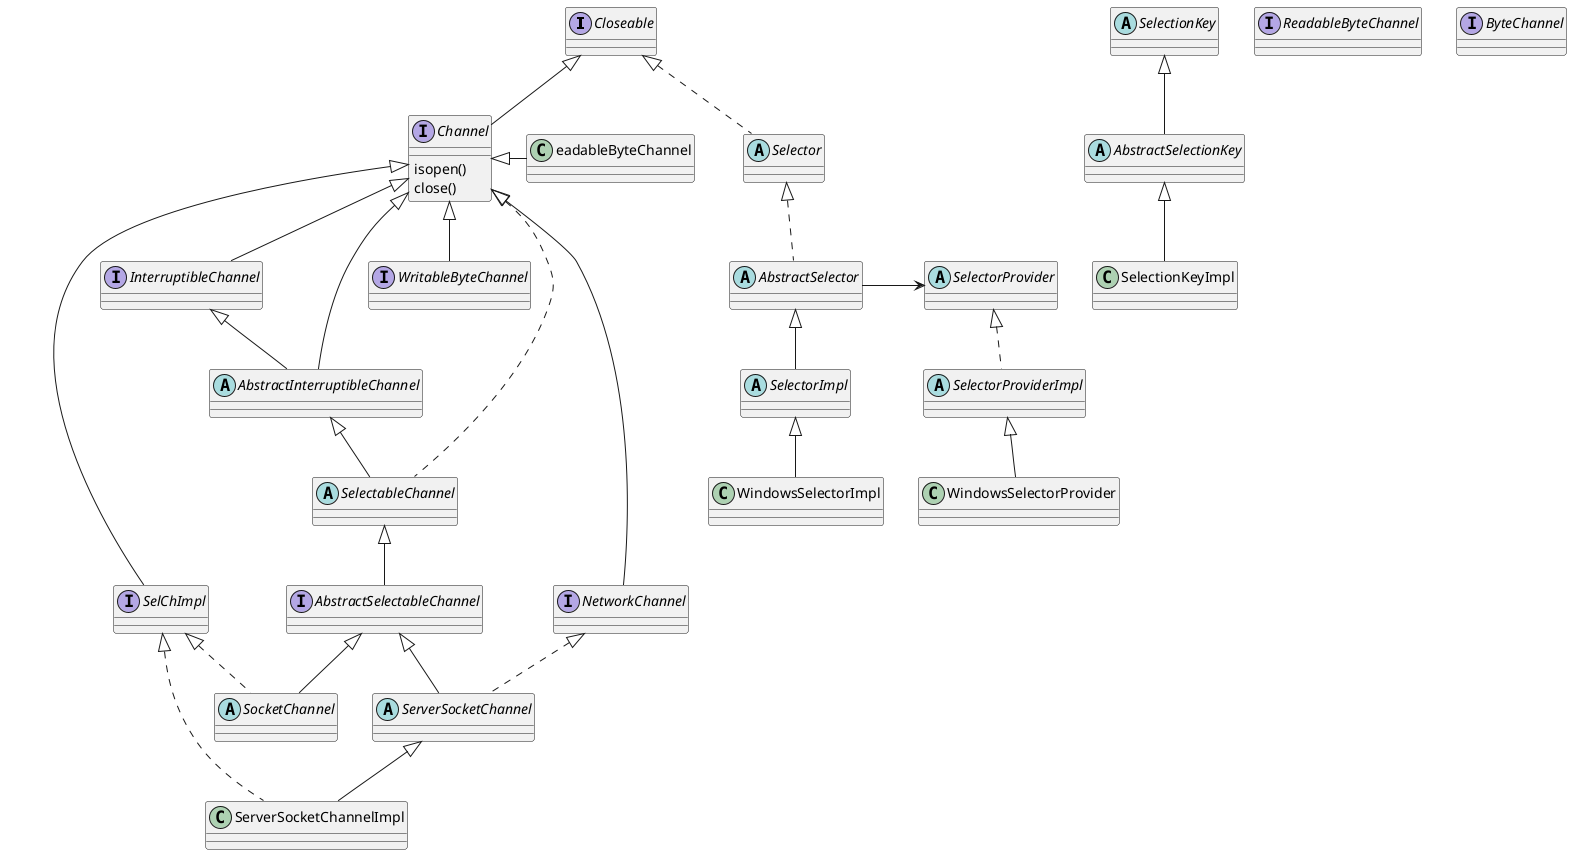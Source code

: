 @startuml

interface Closeable{

}

abstract Selector{
}

abstract AbstractSelector{
}

abstract class SelectorImpl{
}

class WindowsSelectorImpl{
}

Abstract SelectorProvider{
}

abstract class SelectorProviderImpl{
}

class WindowsSelectorProvider{
}


'selectKey定义

abstract SelectionKey{
}

abstract AbstractSelectionKey{
}

class SelectionKeyImpl{
}


'channel定义
interface Channel{
isopen()
close()
}

interface InterruptibleChannel{

}

abstract AbstractInterruptibleChannel {
}

abstract SelectableChannel {
}


interface NetworkChannel{
}

interface AbstractSelectableChannel{
}

interface SelChImpl{
}
interface ReadableByteChannel{
}

interface WritableByteChannel{
}
interface ByteChannel{
}



abstract ServerSocketChannel {
}

class ServerSocketChannelImpl{
}

abstract SocketChannel {
}

Closeable<|.. Selector
Selector<|..AbstractSelector
AbstractSelector<|--SelectorImpl
SelectorImpl<|--WindowsSelectorImpl

SelectorProvider<|..SelectorProviderImpl

SelectorProviderImpl<|--WindowsSelectorProvider

AbstractSelector-right->SelectorProvider

SelectionKey<|--AbstractSelectionKey
AbstractSelectionKey<|--SelectionKeyImpl

Closeable<|--Channel
Channel<|--NetworkChannel
Channel<|--InterruptibleChannel
Channel<|--AbstractInterruptibleChannel


InterruptibleChannel<|--AbstractInterruptibleChannel
Channel<|..SelectableChannel
Channel<|--SelChImpl
Channel<|--ReadableByteChannel
Channel<|--WritableByteChannel
AbstractInterruptibleChannel<|--SelectableChannel
SelectableChannel<|--AbstractSelectableChannel

NetworkChannel<|..ServerSocketChannel
AbstractSelectableChannel<|--ServerSocketChannel

ServerSocketChannel<|--ServerSocketChannelImpl
SelChImpl<|..ServerSocketChannelImpl

AbstractSelectableChannel<|--SocketChannel
SelChImpl<|..SocketChannel


@enduml